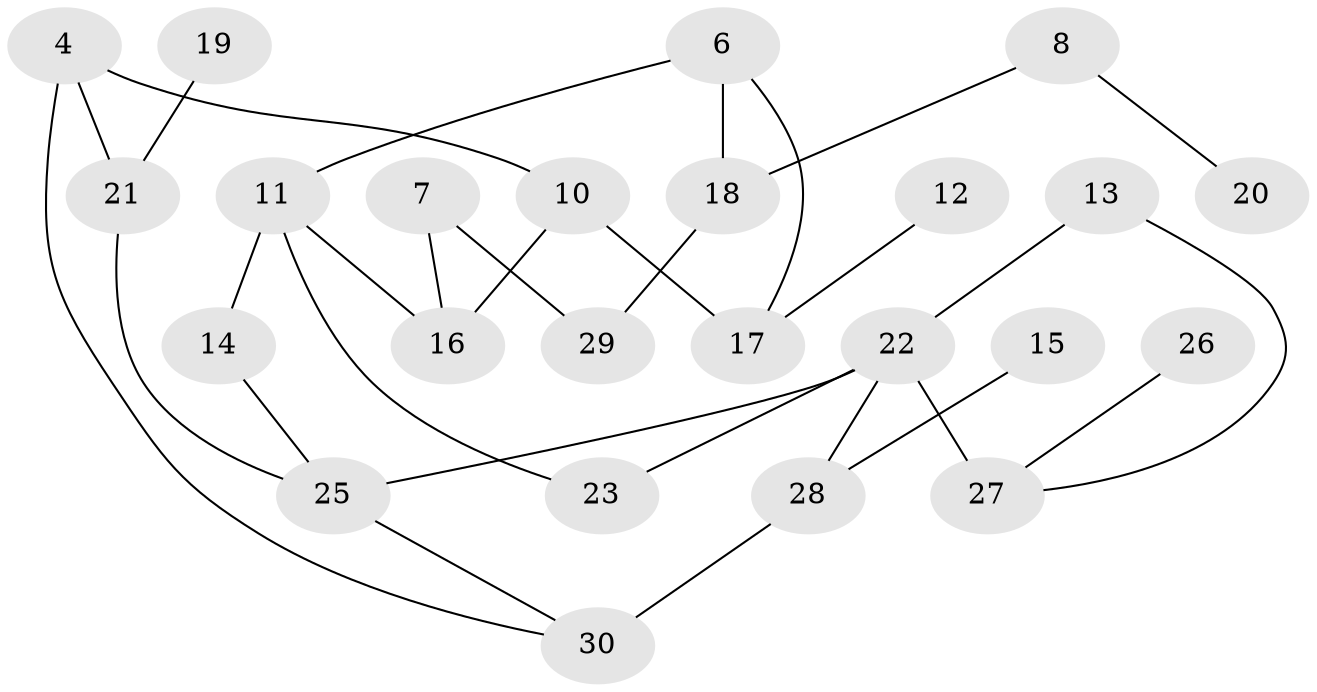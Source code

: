 // original degree distribution, {0: 0.11475409836065574, 2: 0.2786885245901639, 4: 0.06557377049180328, 5: 0.04918032786885246, 1: 0.26229508196721313, 3: 0.21311475409836064, 6: 0.01639344262295082}
// Generated by graph-tools (version 1.1) at 2025/00/03/09/25 03:00:52]
// undirected, 24 vertices, 30 edges
graph export_dot {
graph [start="1"]
  node [color=gray90,style=filled];
  4;
  6;
  7;
  8;
  10;
  11;
  12;
  13;
  14;
  15;
  16;
  17;
  18;
  19;
  20;
  21;
  22;
  23;
  25;
  26;
  27;
  28;
  29;
  30;
  4 -- 10 [weight=1.0];
  4 -- 21 [weight=1.0];
  4 -- 30 [weight=1.0];
  6 -- 11 [weight=1.0];
  6 -- 17 [weight=1.0];
  6 -- 18 [weight=1.0];
  7 -- 16 [weight=1.0];
  7 -- 29 [weight=1.0];
  8 -- 18 [weight=1.0];
  8 -- 20 [weight=1.0];
  10 -- 16 [weight=1.0];
  10 -- 17 [weight=1.0];
  11 -- 14 [weight=1.0];
  11 -- 16 [weight=1.0];
  11 -- 23 [weight=1.0];
  12 -- 17 [weight=1.0];
  13 -- 22 [weight=1.0];
  13 -- 27 [weight=1.0];
  14 -- 25 [weight=1.0];
  15 -- 28 [weight=1.0];
  18 -- 29 [weight=1.0];
  19 -- 21 [weight=1.0];
  21 -- 25 [weight=1.0];
  22 -- 23 [weight=1.0];
  22 -- 25 [weight=1.0];
  22 -- 27 [weight=2.0];
  22 -- 28 [weight=1.0];
  25 -- 30 [weight=1.0];
  26 -- 27 [weight=1.0];
  28 -- 30 [weight=2.0];
}
